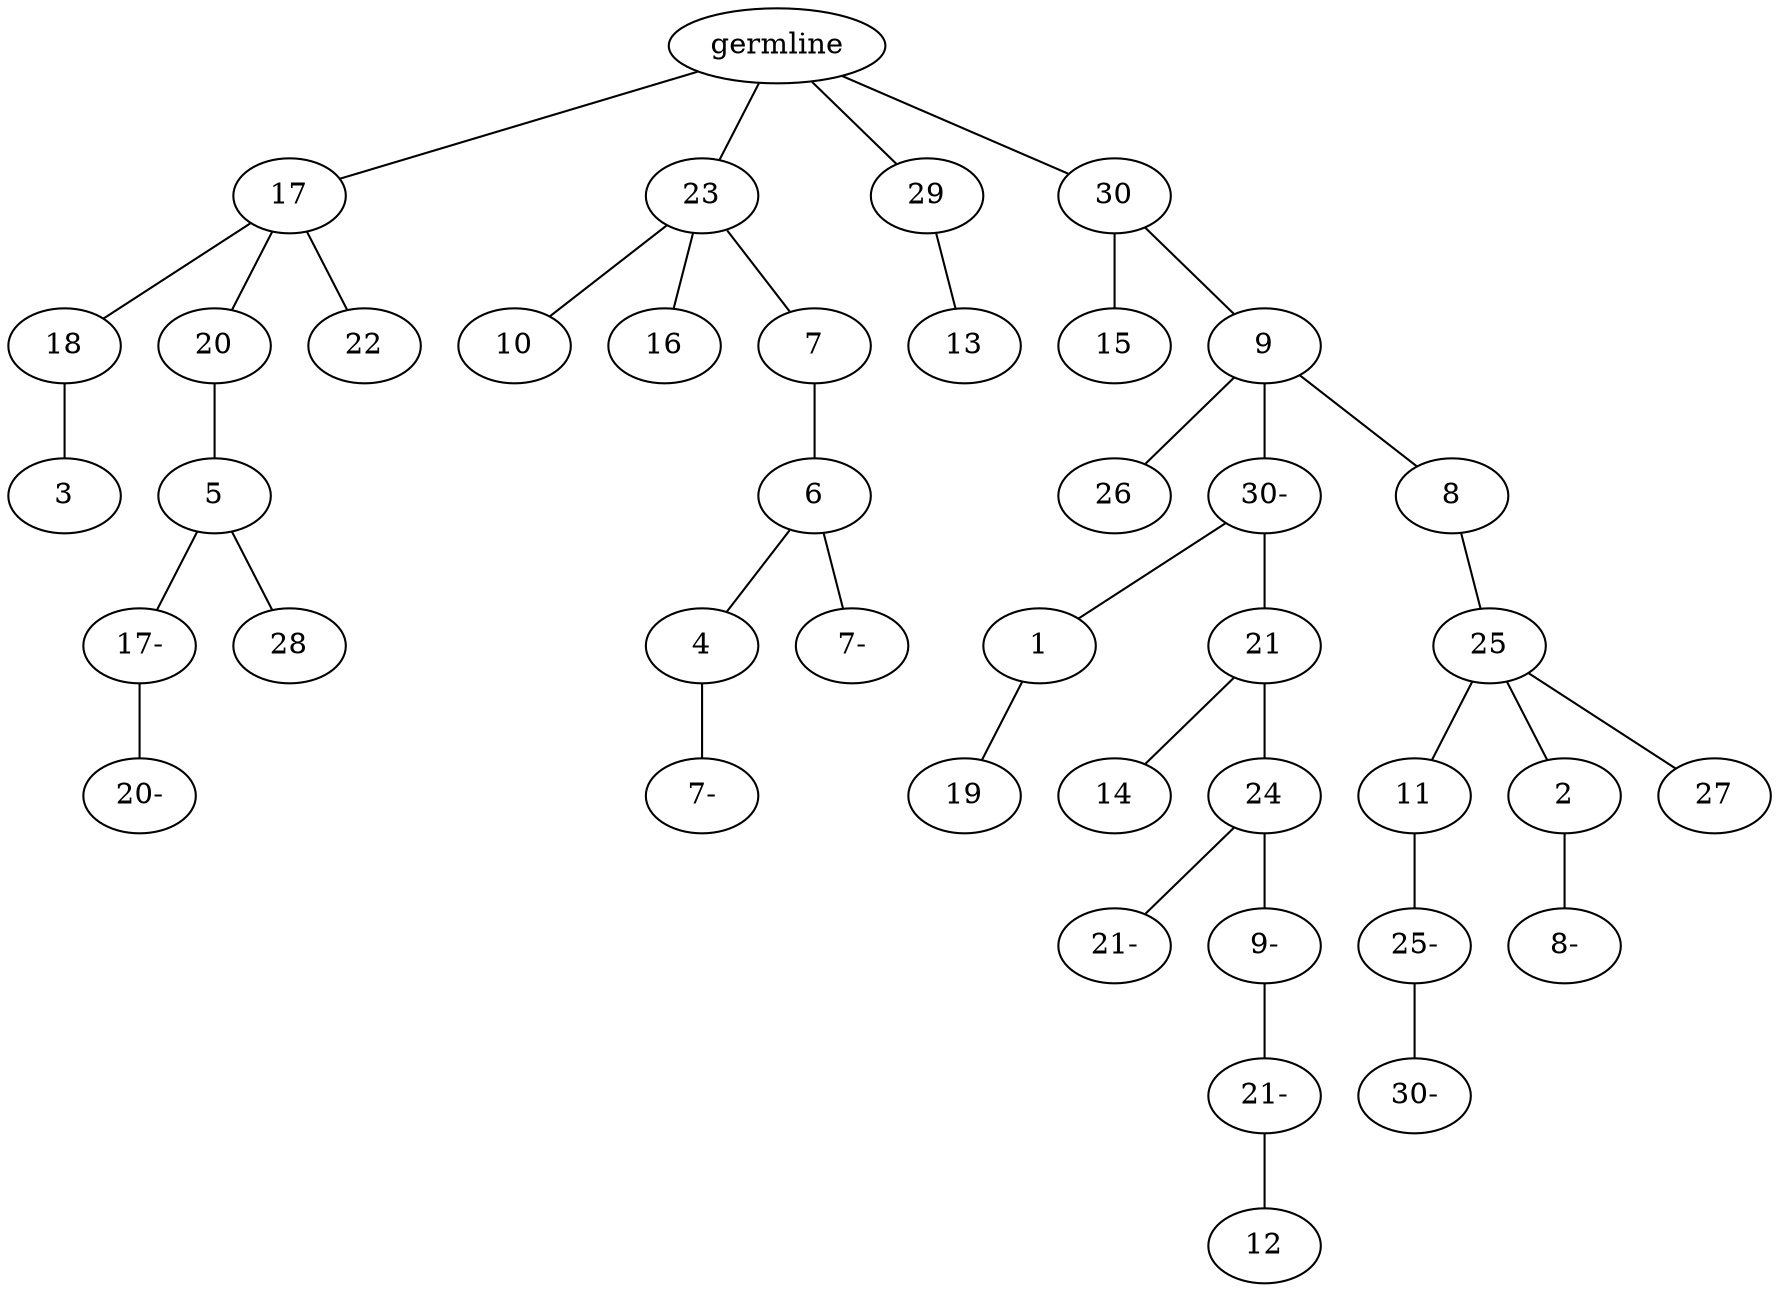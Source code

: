 graph tree {
    "140006722462720" [label="germline"];
    "140006722677152" [label="17"];
    "140006722675328" [label="18"];
    "140006722676288" [label="3"];
    "140006722677008" [label="20"];
    "140006722077696" [label="5"];
    "140006722080480" [label="17-"];
    "140006722079184" [label="20-"];
    "140006722521792" [label="28"];
    "140006722676960" [label="22"];
    "140006722677680" [label="23"];
    "140006722677920" [label="10"];
    "140006722677248" [label="16"];
    "140006722676720" [label="7"];
    "140006722080048" [label="6"];
    "140006722077648" [label="4"];
    "140006722079568" [label="7-"];
    "140006722078320" [label="7-"];
    "140006722717296" [label="29"];
    "140006722079136" [label="13"];
    "140006722716288" [label="30"];
    "140006722077312" [label="15"];
    "140006722078608" [label="9"];
    "140006722534800" [label="26"];
    "140006722534224" [label="30-"];
    "140006722535040" [label="1"];
    "140006722544016" [label="19"];
    "140006722532160" [label="21"];
    "140006722546368" [label="14"];
    "140006722544592" [label="24"];
    "140006722546704" [label="21-"];
    "140006722545648" [label="9-"];
    "140006722546752" [label="21-"];
    "140006722565648" [label="12"];
    "140006722339360" [label="8"];
    "140006722532208" [label="25"];
    "140006722545264" [label="11"];
    "140006722547664" [label="25-"];
    "140006722566416" [label="30-"];
    "140006722546320" [label="2"];
    "140006722564976" [label="8-"];
    "140006722543728" [label="27"];
    "140006722462720" -- "140006722677152";
    "140006722462720" -- "140006722677680";
    "140006722462720" -- "140006722717296";
    "140006722462720" -- "140006722716288";
    "140006722677152" -- "140006722675328";
    "140006722677152" -- "140006722677008";
    "140006722677152" -- "140006722676960";
    "140006722675328" -- "140006722676288";
    "140006722677008" -- "140006722077696";
    "140006722077696" -- "140006722080480";
    "140006722077696" -- "140006722521792";
    "140006722080480" -- "140006722079184";
    "140006722677680" -- "140006722677920";
    "140006722677680" -- "140006722677248";
    "140006722677680" -- "140006722676720";
    "140006722676720" -- "140006722080048";
    "140006722080048" -- "140006722077648";
    "140006722080048" -- "140006722078320";
    "140006722077648" -- "140006722079568";
    "140006722717296" -- "140006722079136";
    "140006722716288" -- "140006722077312";
    "140006722716288" -- "140006722078608";
    "140006722078608" -- "140006722534800";
    "140006722078608" -- "140006722534224";
    "140006722078608" -- "140006722339360";
    "140006722534224" -- "140006722535040";
    "140006722534224" -- "140006722532160";
    "140006722535040" -- "140006722544016";
    "140006722532160" -- "140006722546368";
    "140006722532160" -- "140006722544592";
    "140006722544592" -- "140006722546704";
    "140006722544592" -- "140006722545648";
    "140006722545648" -- "140006722546752";
    "140006722546752" -- "140006722565648";
    "140006722339360" -- "140006722532208";
    "140006722532208" -- "140006722545264";
    "140006722532208" -- "140006722546320";
    "140006722532208" -- "140006722543728";
    "140006722545264" -- "140006722547664";
    "140006722547664" -- "140006722566416";
    "140006722546320" -- "140006722564976";
}
